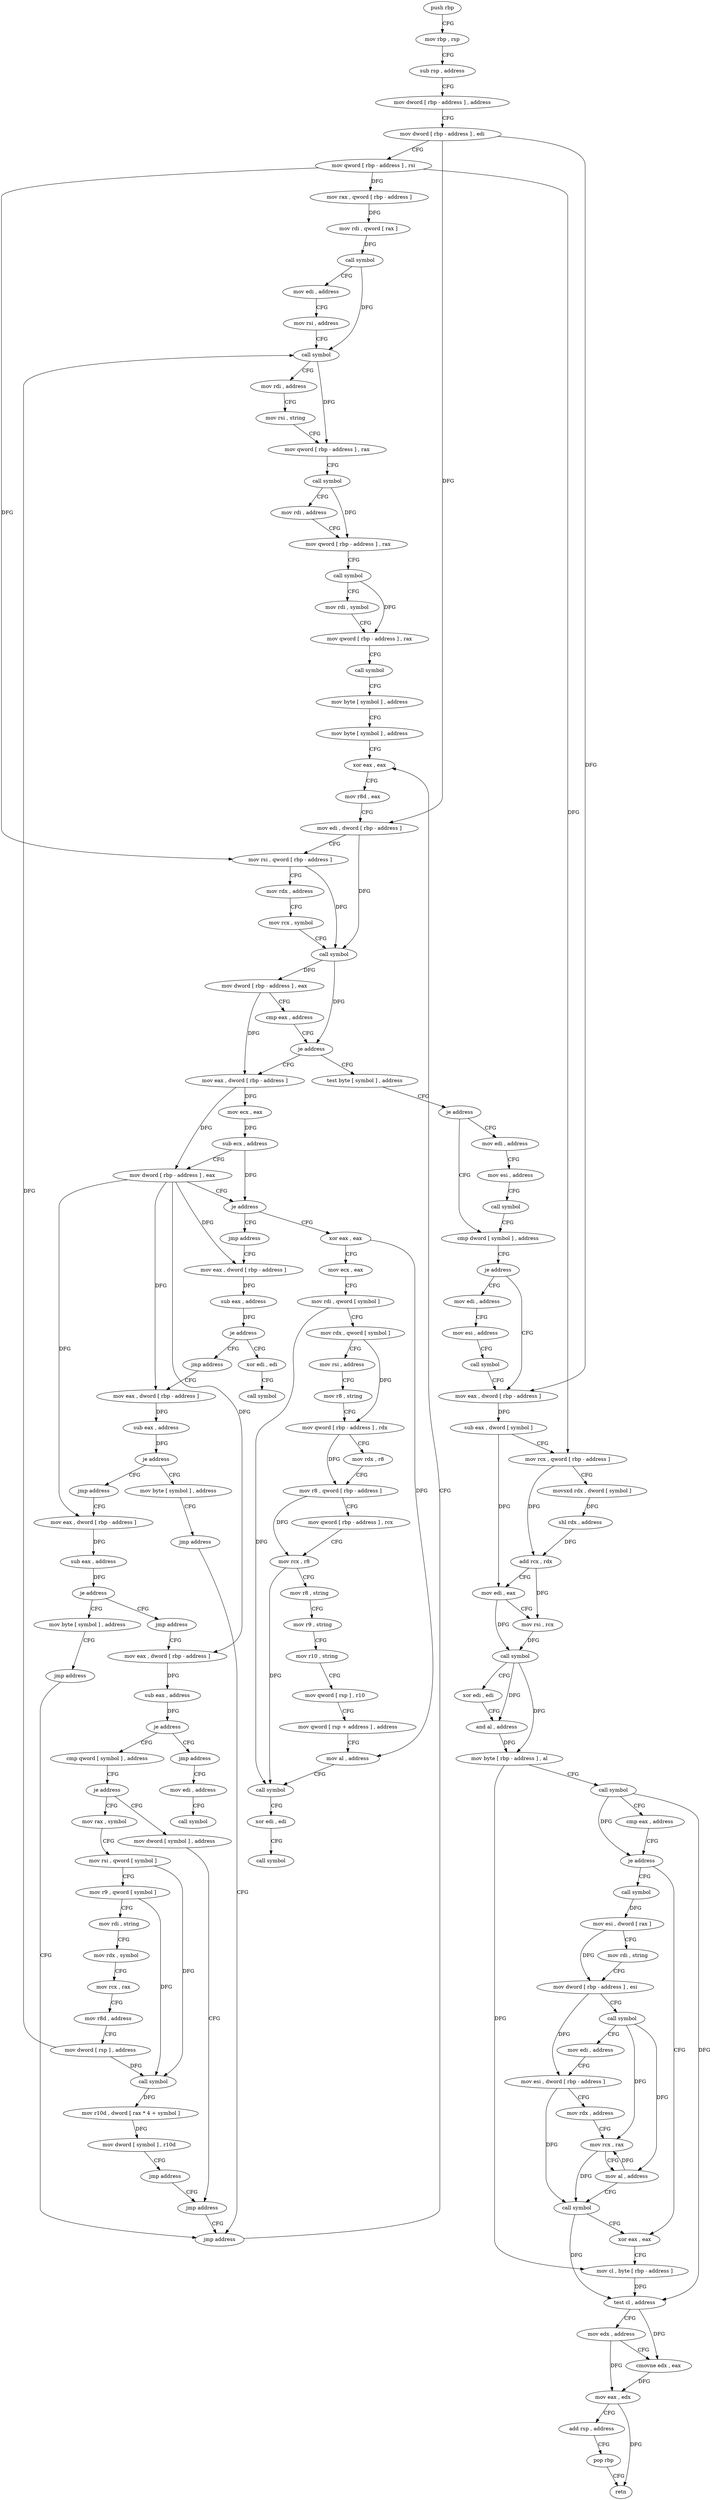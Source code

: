 digraph "func" {
"4201024" [label = "push rbp" ]
"4201025" [label = "mov rbp , rsp" ]
"4201028" [label = "sub rsp , address" ]
"4201032" [label = "mov dword [ rbp - address ] , address" ]
"4201039" [label = "mov dword [ rbp - address ] , edi" ]
"4201042" [label = "mov qword [ rbp - address ] , rsi" ]
"4201046" [label = "mov rax , qword [ rbp - address ]" ]
"4201050" [label = "mov rdi , qword [ rax ]" ]
"4201053" [label = "call symbol" ]
"4201058" [label = "mov edi , address" ]
"4201063" [label = "mov rsi , address" ]
"4201073" [label = "call symbol" ]
"4201078" [label = "mov rdi , address" ]
"4201088" [label = "mov rsi , string" ]
"4201098" [label = "mov qword [ rbp - address ] , rax" ]
"4201102" [label = "call symbol" ]
"4201107" [label = "mov rdi , address" ]
"4201117" [label = "mov qword [ rbp - address ] , rax" ]
"4201121" [label = "call symbol" ]
"4201126" [label = "mov rdi , symbol" ]
"4201136" [label = "mov qword [ rbp - address ] , rax" ]
"4201140" [label = "call symbol" ]
"4201145" [label = "mov byte [ symbol ] , address" ]
"4201153" [label = "mov byte [ symbol ] , address" ]
"4201161" [label = "xor eax , eax" ]
"4201587" [label = "test byte [ symbol ] , address" ]
"4201595" [label = "je address" ]
"4201616" [label = "cmp dword [ symbol ] , address" ]
"4201601" [label = "mov edi , address" ]
"4201210" [label = "mov eax , dword [ rbp - address ]" ]
"4201213" [label = "mov ecx , eax" ]
"4201215" [label = "sub ecx , address" ]
"4201221" [label = "mov dword [ rbp - address ] , eax" ]
"4201224" [label = "je address" ]
"4201457" [label = "xor eax , eax" ]
"4201230" [label = "jmp address" ]
"4201624" [label = "je address" ]
"4201645" [label = "mov eax , dword [ rbp - address ]" ]
"4201630" [label = "mov edi , address" ]
"4201606" [label = "mov esi , address" ]
"4201611" [label = "call symbol" ]
"4201459" [label = "mov ecx , eax" ]
"4201461" [label = "mov rdi , qword [ symbol ]" ]
"4201469" [label = "mov rdx , qword [ symbol ]" ]
"4201477" [label = "mov rsi , address" ]
"4201487" [label = "mov r8 , string" ]
"4201497" [label = "mov qword [ rbp - address ] , rdx" ]
"4201501" [label = "mov rdx , r8" ]
"4201504" [label = "mov r8 , qword [ rbp - address ]" ]
"4201508" [label = "mov qword [ rbp - address ] , rcx" ]
"4201512" [label = "mov rcx , r8" ]
"4201515" [label = "mov r8 , string" ]
"4201525" [label = "mov r9 , string" ]
"4201535" [label = "mov r10 , string" ]
"4201545" [label = "mov qword [ rsp ] , r10" ]
"4201549" [label = "mov qword [ rsp + address ] , address" ]
"4201558" [label = "mov al , address" ]
"4201560" [label = "call symbol" ]
"4201565" [label = "xor edi , edi" ]
"4201567" [label = "call symbol" ]
"4201235" [label = "mov eax , dword [ rbp - address ]" ]
"4201648" [label = "sub eax , dword [ symbol ]" ]
"4201655" [label = "mov rcx , qword [ rbp - address ]" ]
"4201659" [label = "movsxd rdx , dword [ symbol ]" ]
"4201667" [label = "shl rdx , address" ]
"4201671" [label = "add rcx , rdx" ]
"4201674" [label = "mov edi , eax" ]
"4201676" [label = "mov rsi , rcx" ]
"4201679" [label = "call symbol" ]
"4201684" [label = "xor edi , edi" ]
"4201686" [label = "and al , address" ]
"4201688" [label = "mov byte [ rbp - address ] , al" ]
"4201691" [label = "call symbol" ]
"4201696" [label = "cmp eax , address" ]
"4201699" [label = "je address" ]
"4201758" [label = "xor eax , eax" ]
"4201705" [label = "call symbol" ]
"4201635" [label = "mov esi , address" ]
"4201640" [label = "call symbol" ]
"4201238" [label = "sub eax , address" ]
"4201243" [label = "je address" ]
"4201450" [label = "xor edi , edi" ]
"4201249" [label = "jmp address" ]
"4201760" [label = "mov cl , byte [ rbp - address ]" ]
"4201763" [label = "test cl , address" ]
"4201766" [label = "mov edx , address" ]
"4201771" [label = "cmovne edx , eax" ]
"4201774" [label = "mov eax , edx" ]
"4201776" [label = "add rsp , address" ]
"4201780" [label = "pop rbp" ]
"4201781" [label = "retn" ]
"4201710" [label = "mov esi , dword [ rax ]" ]
"4201712" [label = "mov rdi , string" ]
"4201722" [label = "mov dword [ rbp - address ] , esi" ]
"4201725" [label = "call symbol" ]
"4201730" [label = "mov edi , address" ]
"4201735" [label = "mov esi , dword [ rbp - address ]" ]
"4201738" [label = "mov rdx , address" ]
"4201748" [label = "mov rcx , rax" ]
"4201751" [label = "mov al , address" ]
"4201753" [label = "call symbol" ]
"4201452" [label = "call symbol" ]
"4201254" [label = "mov eax , dword [ rbp - address ]" ]
"4201257" [label = "sub eax , address" ]
"4201260" [label = "je address" ]
"4201305" [label = "mov byte [ symbol ] , address" ]
"4201266" [label = "jmp address" ]
"4201313" [label = "jmp address" ]
"4201582" [label = "jmp address" ]
"4201271" [label = "mov eax , dword [ rbp - address ]" ]
"4201274" [label = "sub eax , address" ]
"4201277" [label = "je address" ]
"4201318" [label = "mov byte [ symbol ] , address" ]
"4201283" [label = "jmp address" ]
"4201163" [label = "mov r8d , eax" ]
"4201166" [label = "mov edi , dword [ rbp - address ]" ]
"4201169" [label = "mov rsi , qword [ rbp - address ]" ]
"4201173" [label = "mov rdx , address" ]
"4201183" [label = "mov rcx , symbol" ]
"4201193" [label = "call symbol" ]
"4201198" [label = "mov dword [ rbp - address ] , eax" ]
"4201201" [label = "cmp eax , address" ]
"4201204" [label = "je address" ]
"4201326" [label = "jmp address" ]
"4201288" [label = "mov eax , dword [ rbp - address ]" ]
"4201291" [label = "sub eax , address" ]
"4201294" [label = "je address" ]
"4201331" [label = "cmp qword [ symbol ] , address" ]
"4201300" [label = "jmp address" ]
"4201340" [label = "je address" ]
"4201434" [label = "mov dword [ symbol ] , address" ]
"4201346" [label = "mov rax , symbol" ]
"4201572" [label = "mov edi , address" ]
"4201445" [label = "jmp address" ]
"4201356" [label = "mov rsi , qword [ symbol ]" ]
"4201364" [label = "mov r9 , qword [ symbol ]" ]
"4201372" [label = "mov rdi , string" ]
"4201382" [label = "mov rdx , symbol" ]
"4201392" [label = "mov rcx , rax" ]
"4201395" [label = "mov r8d , address" ]
"4201401" [label = "mov dword [ rsp ] , address" ]
"4201408" [label = "call symbol" ]
"4201413" [label = "mov r10d , dword [ rax * 4 + symbol ]" ]
"4201421" [label = "mov dword [ symbol ] , r10d" ]
"4201429" [label = "jmp address" ]
"4201577" [label = "call symbol" ]
"4201024" -> "4201025" [ label = "CFG" ]
"4201025" -> "4201028" [ label = "CFG" ]
"4201028" -> "4201032" [ label = "CFG" ]
"4201032" -> "4201039" [ label = "CFG" ]
"4201039" -> "4201042" [ label = "CFG" ]
"4201039" -> "4201166" [ label = "DFG" ]
"4201039" -> "4201645" [ label = "DFG" ]
"4201042" -> "4201046" [ label = "DFG" ]
"4201042" -> "4201169" [ label = "DFG" ]
"4201042" -> "4201655" [ label = "DFG" ]
"4201046" -> "4201050" [ label = "DFG" ]
"4201050" -> "4201053" [ label = "DFG" ]
"4201053" -> "4201058" [ label = "CFG" ]
"4201053" -> "4201073" [ label = "DFG" ]
"4201058" -> "4201063" [ label = "CFG" ]
"4201063" -> "4201073" [ label = "CFG" ]
"4201073" -> "4201078" [ label = "CFG" ]
"4201073" -> "4201098" [ label = "DFG" ]
"4201078" -> "4201088" [ label = "CFG" ]
"4201088" -> "4201098" [ label = "CFG" ]
"4201098" -> "4201102" [ label = "CFG" ]
"4201102" -> "4201107" [ label = "CFG" ]
"4201102" -> "4201117" [ label = "DFG" ]
"4201107" -> "4201117" [ label = "CFG" ]
"4201117" -> "4201121" [ label = "CFG" ]
"4201121" -> "4201126" [ label = "CFG" ]
"4201121" -> "4201136" [ label = "DFG" ]
"4201126" -> "4201136" [ label = "CFG" ]
"4201136" -> "4201140" [ label = "CFG" ]
"4201140" -> "4201145" [ label = "CFG" ]
"4201145" -> "4201153" [ label = "CFG" ]
"4201153" -> "4201161" [ label = "CFG" ]
"4201161" -> "4201163" [ label = "CFG" ]
"4201587" -> "4201595" [ label = "CFG" ]
"4201595" -> "4201616" [ label = "CFG" ]
"4201595" -> "4201601" [ label = "CFG" ]
"4201616" -> "4201624" [ label = "CFG" ]
"4201601" -> "4201606" [ label = "CFG" ]
"4201210" -> "4201213" [ label = "DFG" ]
"4201210" -> "4201221" [ label = "DFG" ]
"4201213" -> "4201215" [ label = "DFG" ]
"4201215" -> "4201221" [ label = "CFG" ]
"4201215" -> "4201224" [ label = "DFG" ]
"4201221" -> "4201224" [ label = "CFG" ]
"4201221" -> "4201235" [ label = "DFG" ]
"4201221" -> "4201254" [ label = "DFG" ]
"4201221" -> "4201271" [ label = "DFG" ]
"4201221" -> "4201288" [ label = "DFG" ]
"4201224" -> "4201457" [ label = "CFG" ]
"4201224" -> "4201230" [ label = "CFG" ]
"4201457" -> "4201459" [ label = "CFG" ]
"4201457" -> "4201558" [ label = "DFG" ]
"4201230" -> "4201235" [ label = "CFG" ]
"4201624" -> "4201645" [ label = "CFG" ]
"4201624" -> "4201630" [ label = "CFG" ]
"4201645" -> "4201648" [ label = "DFG" ]
"4201630" -> "4201635" [ label = "CFG" ]
"4201606" -> "4201611" [ label = "CFG" ]
"4201611" -> "4201616" [ label = "CFG" ]
"4201459" -> "4201461" [ label = "CFG" ]
"4201461" -> "4201469" [ label = "CFG" ]
"4201461" -> "4201560" [ label = "DFG" ]
"4201469" -> "4201477" [ label = "CFG" ]
"4201469" -> "4201497" [ label = "DFG" ]
"4201477" -> "4201487" [ label = "CFG" ]
"4201487" -> "4201497" [ label = "CFG" ]
"4201497" -> "4201501" [ label = "CFG" ]
"4201497" -> "4201504" [ label = "DFG" ]
"4201501" -> "4201504" [ label = "CFG" ]
"4201504" -> "4201508" [ label = "CFG" ]
"4201504" -> "4201512" [ label = "DFG" ]
"4201508" -> "4201512" [ label = "CFG" ]
"4201512" -> "4201515" [ label = "CFG" ]
"4201512" -> "4201560" [ label = "DFG" ]
"4201515" -> "4201525" [ label = "CFG" ]
"4201525" -> "4201535" [ label = "CFG" ]
"4201535" -> "4201545" [ label = "CFG" ]
"4201545" -> "4201549" [ label = "CFG" ]
"4201549" -> "4201558" [ label = "CFG" ]
"4201558" -> "4201560" [ label = "CFG" ]
"4201560" -> "4201565" [ label = "CFG" ]
"4201565" -> "4201567" [ label = "CFG" ]
"4201235" -> "4201238" [ label = "DFG" ]
"4201648" -> "4201655" [ label = "CFG" ]
"4201648" -> "4201674" [ label = "DFG" ]
"4201655" -> "4201659" [ label = "CFG" ]
"4201655" -> "4201671" [ label = "DFG" ]
"4201659" -> "4201667" [ label = "DFG" ]
"4201667" -> "4201671" [ label = "DFG" ]
"4201671" -> "4201674" [ label = "CFG" ]
"4201671" -> "4201676" [ label = "DFG" ]
"4201674" -> "4201676" [ label = "CFG" ]
"4201674" -> "4201679" [ label = "DFG" ]
"4201676" -> "4201679" [ label = "DFG" ]
"4201679" -> "4201684" [ label = "CFG" ]
"4201679" -> "4201686" [ label = "DFG" ]
"4201679" -> "4201688" [ label = "DFG" ]
"4201684" -> "4201686" [ label = "CFG" ]
"4201686" -> "4201688" [ label = "DFG" ]
"4201688" -> "4201691" [ label = "CFG" ]
"4201688" -> "4201760" [ label = "DFG" ]
"4201691" -> "4201696" [ label = "CFG" ]
"4201691" -> "4201699" [ label = "DFG" ]
"4201691" -> "4201763" [ label = "DFG" ]
"4201696" -> "4201699" [ label = "CFG" ]
"4201699" -> "4201758" [ label = "CFG" ]
"4201699" -> "4201705" [ label = "CFG" ]
"4201758" -> "4201760" [ label = "CFG" ]
"4201705" -> "4201710" [ label = "DFG" ]
"4201635" -> "4201640" [ label = "CFG" ]
"4201640" -> "4201645" [ label = "CFG" ]
"4201238" -> "4201243" [ label = "DFG" ]
"4201243" -> "4201450" [ label = "CFG" ]
"4201243" -> "4201249" [ label = "CFG" ]
"4201450" -> "4201452" [ label = "CFG" ]
"4201249" -> "4201254" [ label = "CFG" ]
"4201760" -> "4201763" [ label = "DFG" ]
"4201763" -> "4201766" [ label = "CFG" ]
"4201763" -> "4201771" [ label = "DFG" ]
"4201766" -> "4201771" [ label = "CFG" ]
"4201766" -> "4201774" [ label = "DFG" ]
"4201771" -> "4201774" [ label = "DFG" ]
"4201774" -> "4201776" [ label = "CFG" ]
"4201774" -> "4201781" [ label = "DFG" ]
"4201776" -> "4201780" [ label = "CFG" ]
"4201780" -> "4201781" [ label = "CFG" ]
"4201710" -> "4201712" [ label = "CFG" ]
"4201710" -> "4201722" [ label = "DFG" ]
"4201712" -> "4201722" [ label = "CFG" ]
"4201722" -> "4201725" [ label = "CFG" ]
"4201722" -> "4201735" [ label = "DFG" ]
"4201725" -> "4201730" [ label = "CFG" ]
"4201725" -> "4201748" [ label = "DFG" ]
"4201725" -> "4201751" [ label = "DFG" ]
"4201730" -> "4201735" [ label = "CFG" ]
"4201735" -> "4201738" [ label = "CFG" ]
"4201735" -> "4201753" [ label = "DFG" ]
"4201738" -> "4201748" [ label = "CFG" ]
"4201748" -> "4201751" [ label = "CFG" ]
"4201748" -> "4201753" [ label = "DFG" ]
"4201751" -> "4201753" [ label = "CFG" ]
"4201751" -> "4201748" [ label = "DFG" ]
"4201753" -> "4201758" [ label = "CFG" ]
"4201753" -> "4201763" [ label = "DFG" ]
"4201254" -> "4201257" [ label = "DFG" ]
"4201257" -> "4201260" [ label = "DFG" ]
"4201260" -> "4201305" [ label = "CFG" ]
"4201260" -> "4201266" [ label = "CFG" ]
"4201305" -> "4201313" [ label = "CFG" ]
"4201266" -> "4201271" [ label = "CFG" ]
"4201313" -> "4201582" [ label = "CFG" ]
"4201582" -> "4201161" [ label = "CFG" ]
"4201271" -> "4201274" [ label = "DFG" ]
"4201274" -> "4201277" [ label = "DFG" ]
"4201277" -> "4201318" [ label = "CFG" ]
"4201277" -> "4201283" [ label = "CFG" ]
"4201318" -> "4201326" [ label = "CFG" ]
"4201283" -> "4201288" [ label = "CFG" ]
"4201163" -> "4201166" [ label = "CFG" ]
"4201166" -> "4201169" [ label = "CFG" ]
"4201166" -> "4201193" [ label = "DFG" ]
"4201169" -> "4201173" [ label = "CFG" ]
"4201169" -> "4201193" [ label = "DFG" ]
"4201173" -> "4201183" [ label = "CFG" ]
"4201183" -> "4201193" [ label = "CFG" ]
"4201193" -> "4201198" [ label = "DFG" ]
"4201193" -> "4201204" [ label = "DFG" ]
"4201198" -> "4201201" [ label = "CFG" ]
"4201198" -> "4201210" [ label = "DFG" ]
"4201201" -> "4201204" [ label = "CFG" ]
"4201204" -> "4201587" [ label = "CFG" ]
"4201204" -> "4201210" [ label = "CFG" ]
"4201326" -> "4201582" [ label = "CFG" ]
"4201288" -> "4201291" [ label = "DFG" ]
"4201291" -> "4201294" [ label = "DFG" ]
"4201294" -> "4201331" [ label = "CFG" ]
"4201294" -> "4201300" [ label = "CFG" ]
"4201331" -> "4201340" [ label = "CFG" ]
"4201300" -> "4201572" [ label = "CFG" ]
"4201340" -> "4201434" [ label = "CFG" ]
"4201340" -> "4201346" [ label = "CFG" ]
"4201434" -> "4201445" [ label = "CFG" ]
"4201346" -> "4201356" [ label = "CFG" ]
"4201572" -> "4201577" [ label = "CFG" ]
"4201445" -> "4201582" [ label = "CFG" ]
"4201356" -> "4201364" [ label = "CFG" ]
"4201356" -> "4201408" [ label = "DFG" ]
"4201364" -> "4201372" [ label = "CFG" ]
"4201364" -> "4201408" [ label = "DFG" ]
"4201372" -> "4201382" [ label = "CFG" ]
"4201382" -> "4201392" [ label = "CFG" ]
"4201392" -> "4201395" [ label = "CFG" ]
"4201395" -> "4201401" [ label = "CFG" ]
"4201401" -> "4201408" [ label = "DFG" ]
"4201401" -> "4201073" [ label = "DFG" ]
"4201408" -> "4201413" [ label = "DFG" ]
"4201413" -> "4201421" [ label = "DFG" ]
"4201421" -> "4201429" [ label = "CFG" ]
"4201429" -> "4201445" [ label = "CFG" ]
}
